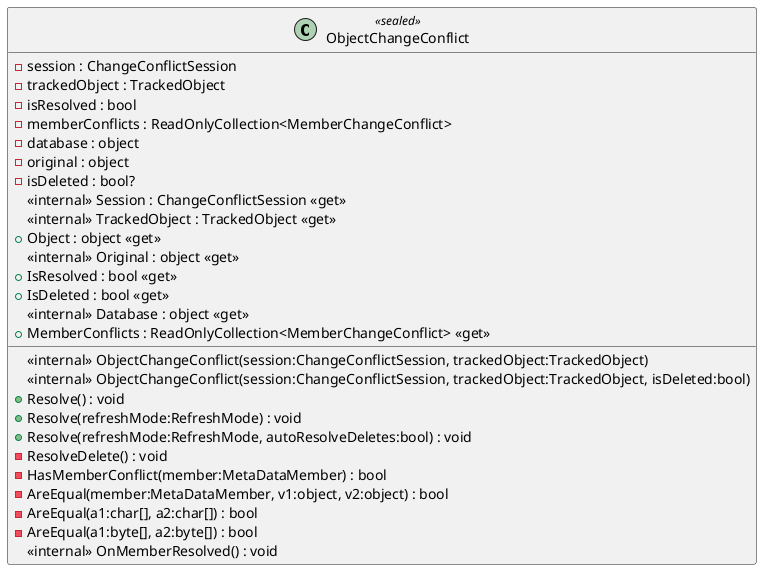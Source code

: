 @startuml
class ObjectChangeConflict <<sealed>> {
    - session : ChangeConflictSession
    - trackedObject : TrackedObject
    - isResolved : bool
    - memberConflicts : ReadOnlyCollection<MemberChangeConflict>
    - database : object
    - original : object
    - isDeleted : bool?
    <<internal>> ObjectChangeConflict(session:ChangeConflictSession, trackedObject:TrackedObject)
    <<internal>> ObjectChangeConflict(session:ChangeConflictSession, trackedObject:TrackedObject, isDeleted:bool)
    <<internal>> Session : ChangeConflictSession <<get>>
    <<internal>> TrackedObject : TrackedObject <<get>>
    + Object : object <<get>>
    <<internal>> Original : object <<get>>
    + IsResolved : bool <<get>>
    + IsDeleted : bool <<get>>
    <<internal>> Database : object <<get>>
    + Resolve() : void
    + Resolve(refreshMode:RefreshMode) : void
    + Resolve(refreshMode:RefreshMode, autoResolveDeletes:bool) : void
    - ResolveDelete() : void
    + MemberConflicts : ReadOnlyCollection<MemberChangeConflict> <<get>>
    - HasMemberConflict(member:MetaDataMember) : bool
    - AreEqual(member:MetaDataMember, v1:object, v2:object) : bool
    - AreEqual(a1:char[], a2:char[]) : bool
    - AreEqual(a1:byte[], a2:byte[]) : bool
    <<internal>> OnMemberResolved() : void
}
@enduml
